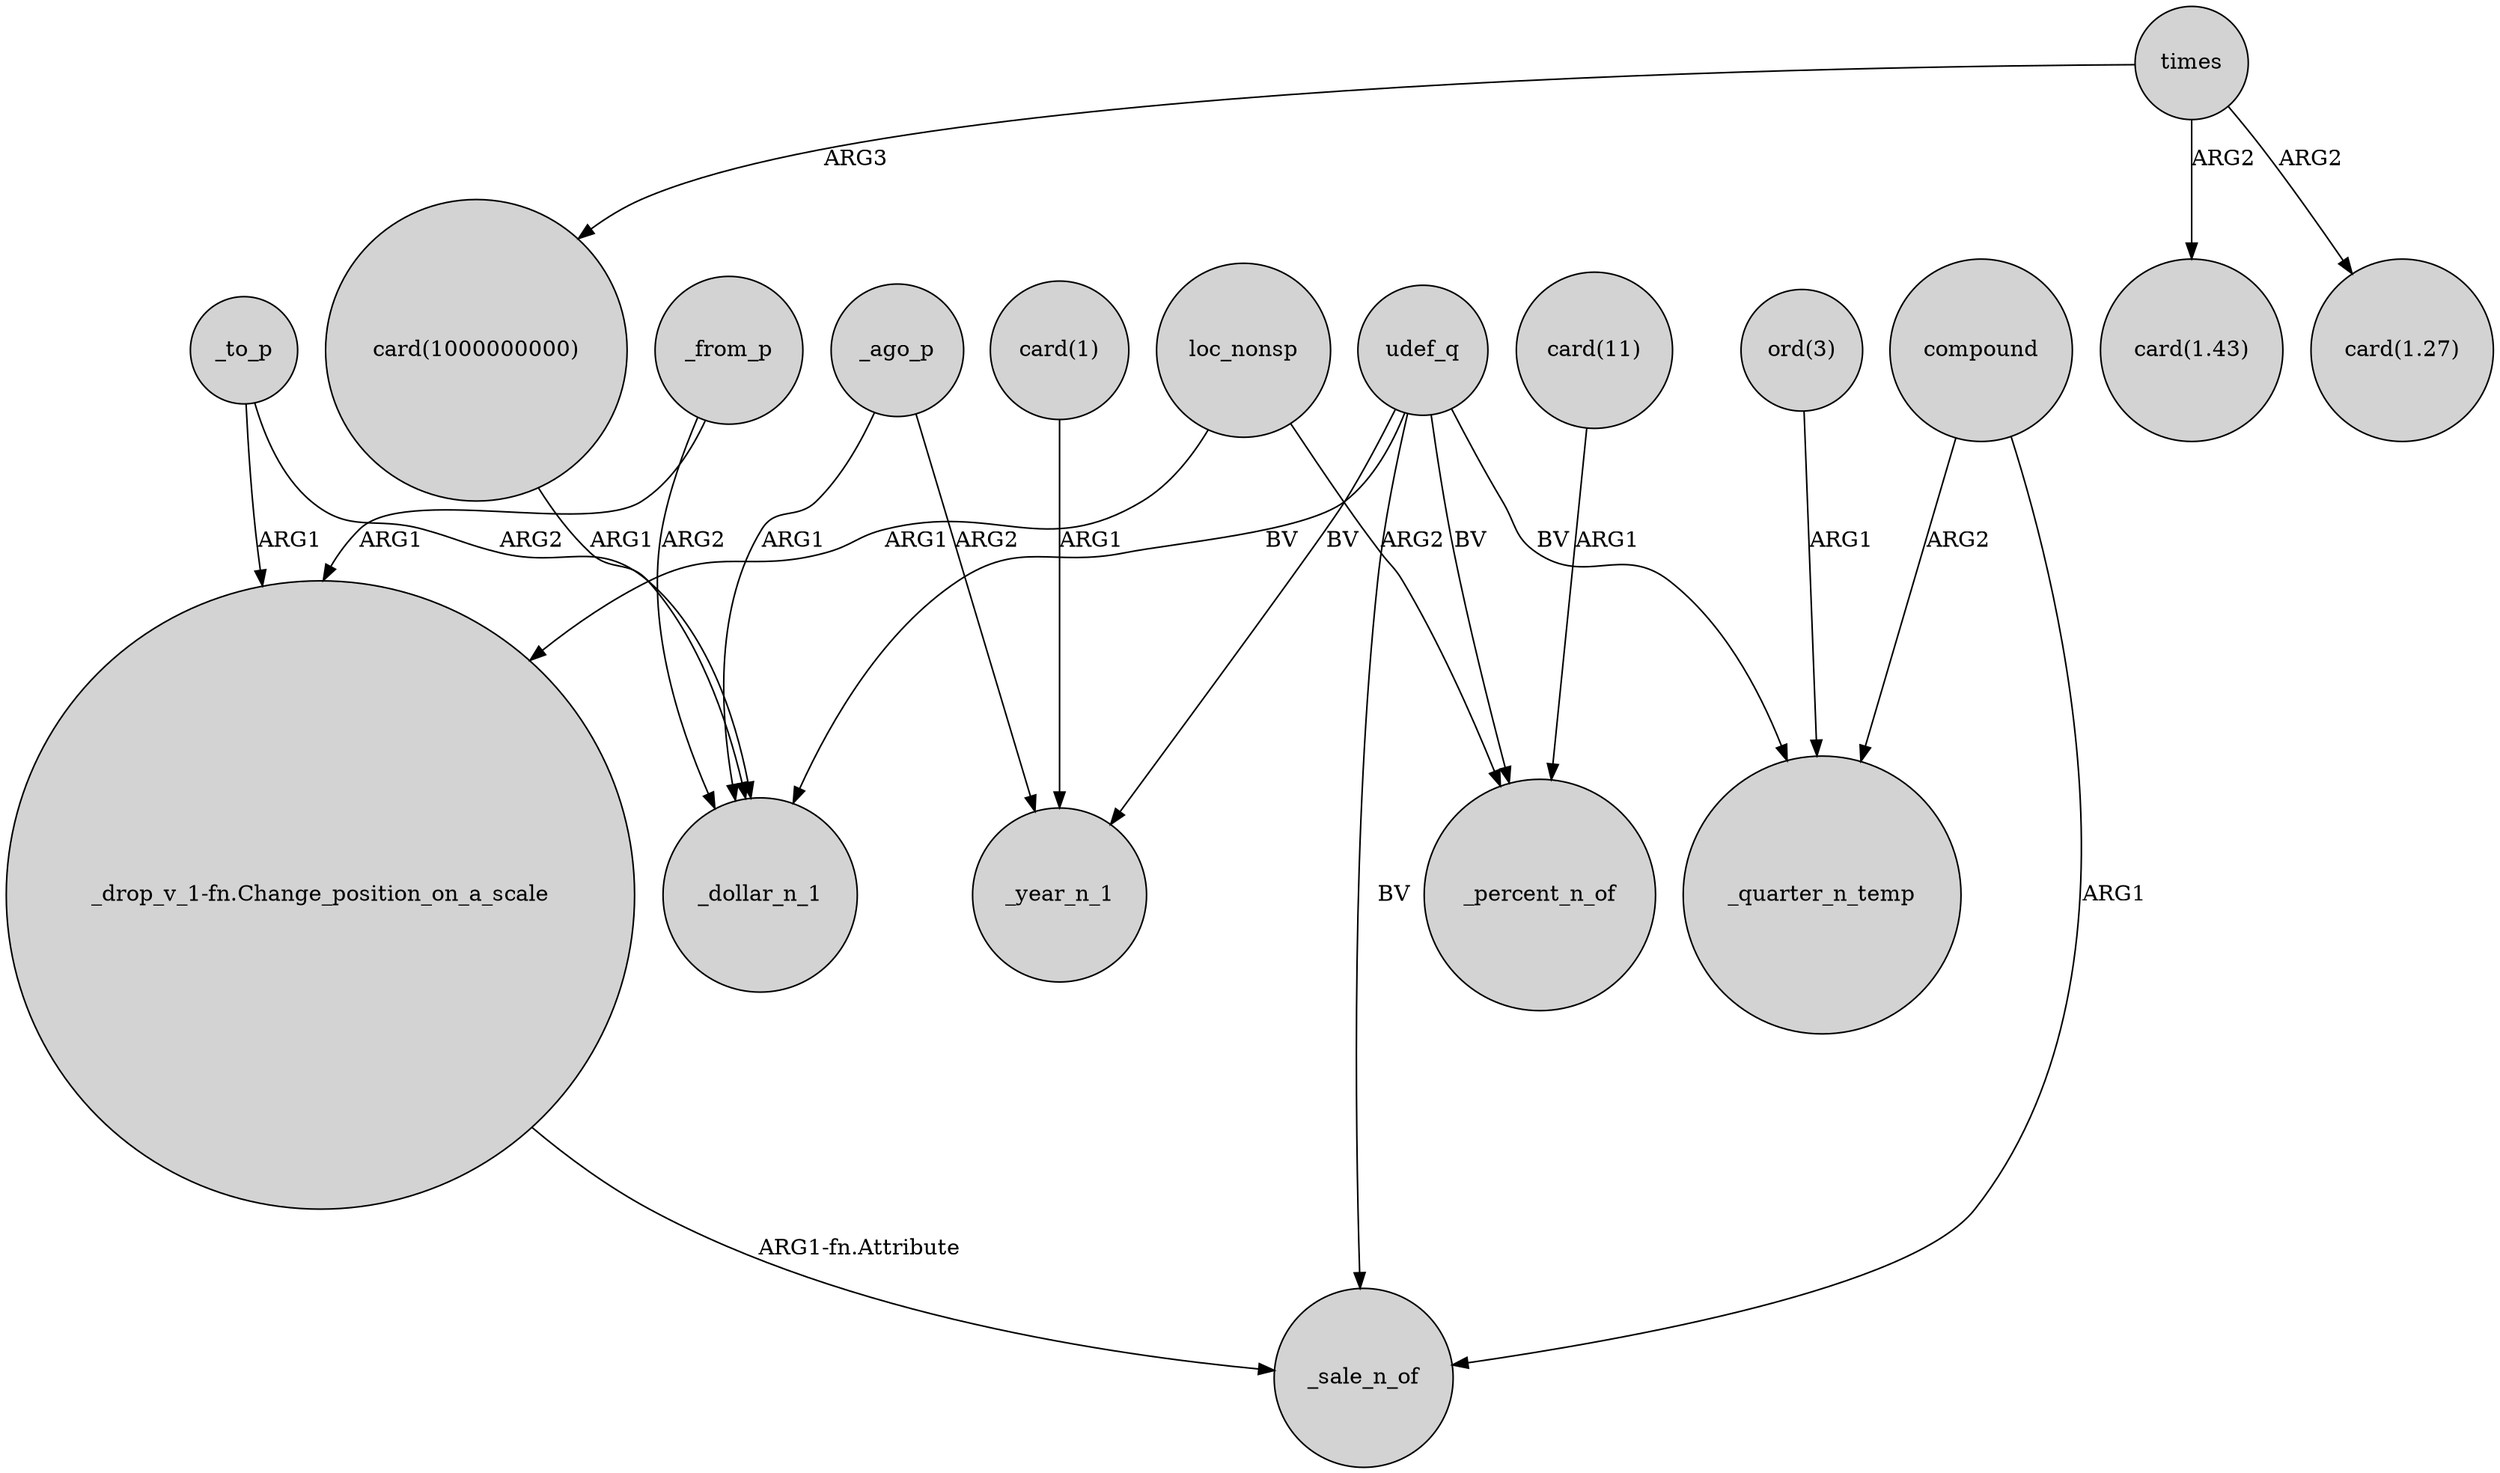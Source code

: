 digraph {
	node [shape=circle style=filled]
	"card(1000000000)" -> _dollar_n_1 [label=ARG1]
	"ord(3)" -> _quarter_n_temp [label=ARG1]
	_ago_p -> _dollar_n_1 [label=ARG1]
	"card(1)" -> _year_n_1 [label=ARG1]
	loc_nonsp -> "_drop_v_1-fn.Change_position_on_a_scale" [label=ARG1]
	udef_q -> _sale_n_of [label=BV]
	_to_p -> _dollar_n_1 [label=ARG2]
	times -> "card(1000000000)" [label=ARG3]
	_from_p -> "_drop_v_1-fn.Change_position_on_a_scale" [label=ARG1]
	compound -> _quarter_n_temp [label=ARG2]
	"_drop_v_1-fn.Change_position_on_a_scale" -> _sale_n_of [label="ARG1-fn.Attribute"]
	udef_q -> _percent_n_of [label=BV]
	times -> "card(1.43)" [label=ARG2]
	_to_p -> "_drop_v_1-fn.Change_position_on_a_scale" [label=ARG1]
	"card(11)" -> _percent_n_of [label=ARG1]
	udef_q -> _dollar_n_1 [label=BV]
	udef_q -> _quarter_n_temp [label=BV]
	_ago_p -> _year_n_1 [label=ARG2]
	times -> "card(1.27)" [label=ARG2]
	udef_q -> _year_n_1 [label=BV]
	_from_p -> _dollar_n_1 [label=ARG2]
	compound -> _sale_n_of [label=ARG1]
	loc_nonsp -> _percent_n_of [label=ARG2]
}
